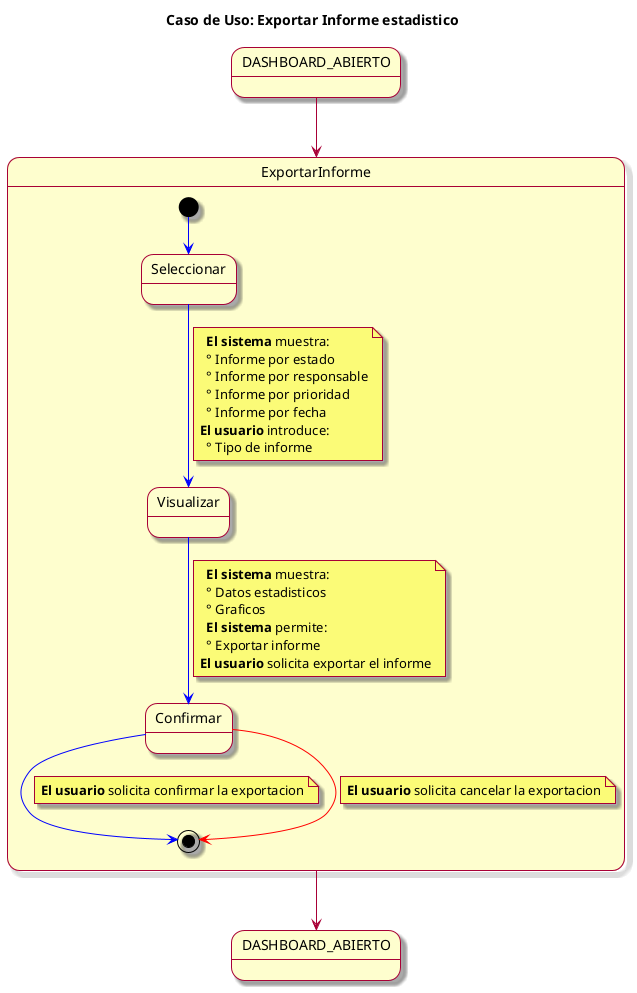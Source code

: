 @startuml
skin rose
title Caso de Uso: Exportar Informe estadistico

state "DASHBOARD_ABIERTO" as DASHBOARD_ABIERTO2


DASHBOARD_ABIERTO --> ExportarInforme
ExportarInforme --> DASHBOARD_ABIERTO2
 
state ExportarInforme {

  [*] -[#blue]-> elegirInforme
  state "Seleccionar" as elegirInforme
  elegirInforme -[#blue]-> visualizarInforme
note on link
  **El sistema** muestra: 
  ° Informe por estado
  ° Informe por responsable
  ° Informe por prioridad
  ° Informe por fecha
**El usuario** introduce:
  ° Tipo de informe
end note
  state "Visualizar" as visualizarInforme
  visualizarInforme -[#blue]-> confirmarExportacion
  note on link
  **El sistema** muestra: 
  ° Datos estadisticos
  ° Graficos 
  **El sistema** permite:
  ° Exportar informe
**El usuario** solicita exportar el informe
end note
  state "Confirmar" as confirmarExportacion
  confirmarExportacion -[#blue]-> [*]
  note on link: **El usuario** solicita confirmar la exportacion
  confirmarExportacion -[#red]-> [*]
  note on link: **El usuario** solicita cancelar la exportacion
    
}
@enduml